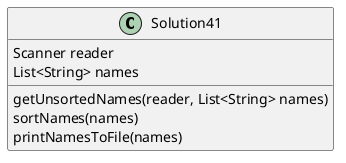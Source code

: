 @startuml
'https://plantuml.com/class-diagram

class Solution41 {
Scanner reader
List<String> names

getUnsortedNames(reader, List<String> names)
sortNames(names)
printNamesToFile(names)
}
@enduml